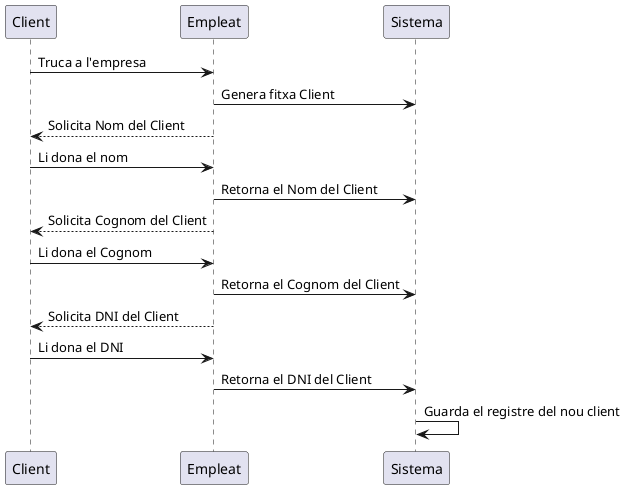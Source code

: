 
@startuml

participant Client 
participant Empleat
participant Sistema

Client->Empleat: Truca a l'empresa
Empleat->Sistema: Genera fitxa Client
Empleat --> Client: Solicita Nom del Client
Client -> Empleat: Li dona el nom
Empleat -> Sistema: Retorna el Nom del Client
Empleat --> Client: Solicita Cognom del Client
Client -> Empleat: Li dona el Cognom
Empleat -> Sistema: Retorna el Cognom del Client
Empleat --> Client: Solicita DNI del Client
Client -> Empleat: Li dona el DNI
Empleat -> Sistema: Retorna el DNI del Client
Sistema->Sistema: Guarda el registre del nou client

@enduml